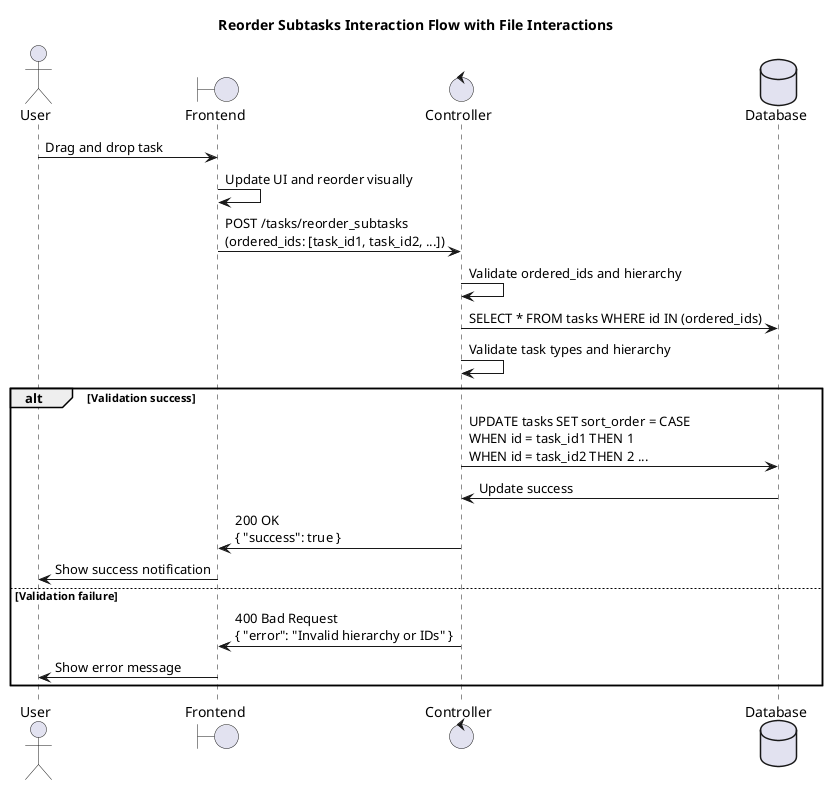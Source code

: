 @startuml name
title Reorder Subtasks Interaction Flow with File Interactions

actor User
boundary Frontend
control Controller
database Database

User -> Frontend: Drag and drop task
Frontend -> Frontend: Update UI and reorder visually
Frontend -> Controller: POST /tasks/reorder_subtasks\n(ordered_ids: [task_id1, task_id2, ...])
Controller -> Controller: Validate ordered_ids and hierarchy
Controller -> Database: SELECT * FROM tasks WHERE id IN (ordered_ids)
Controller -> Controller: Validate task types and hierarchy
alt Validation success
    Controller -> Database: UPDATE tasks SET sort_order = CASE \nWHEN id = task_id1 THEN 1 \nWHEN id = task_id2 THEN 2 ...
    Database -> Controller: Update success
    Controller -> Frontend: 200 OK\n{ "success": true }
    Frontend -> User: Show success notification
else Validation failure
    Controller -> Frontend: 400 Bad Request\n{ "error": "Invalid hierarchy or IDs" }
    Frontend -> User: Show error message
end
@enduml